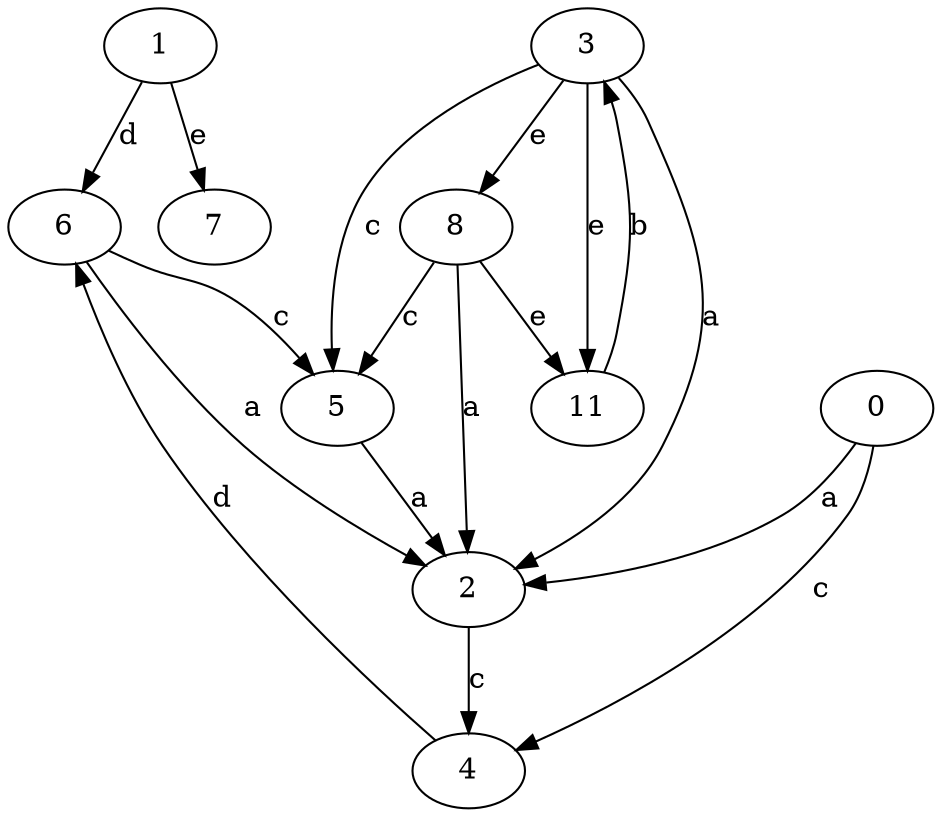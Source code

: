 strict digraph  {
1;
2;
3;
4;
0;
5;
6;
7;
8;
11;
1 -> 6  [label=d];
1 -> 7  [label=e];
2 -> 4  [label=c];
3 -> 2  [label=a];
3 -> 5  [label=c];
3 -> 8  [label=e];
3 -> 11  [label=e];
4 -> 6  [label=d];
0 -> 2  [label=a];
0 -> 4  [label=c];
5 -> 2  [label=a];
6 -> 2  [label=a];
6 -> 5  [label=c];
8 -> 2  [label=a];
8 -> 5  [label=c];
8 -> 11  [label=e];
11 -> 3  [label=b];
}
